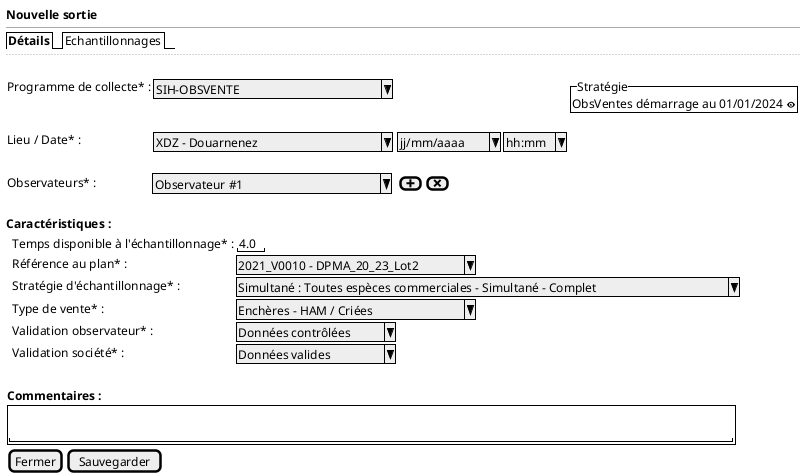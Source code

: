 @startsalt
{
  <b>Nouvelle sortie
  --
  {/ <b>Détails | Echantillonnages }
  ..
  .
  {

      Programme de collecte* :    | { ^SIH-OBSVENTE                ^ } | * | {^"Stratégie"
                                                                                              ObsVentes démarrage au 01/01/2024 <&eye> }
      Lieu / Date* :     | { ^XDZ - Douarnenez            ^ } | { ^ jj/mm/aaaa^  |  ^ hh:mm^ }
      .
      Observateurs* :            | ^ Observateur #1             ^ | { [<&plus>] | [<&x>] }
      .


  }

  <b>Caractéristiques :

  {
      . | Temps disponible à l'échantillonnage* :| "4.0"
      . | Référence au plan* : | ^2021_V0010 - DPMA_20_23_Lot2^
      . | Stratégie d'échantillonnage* : | ^Simultané : Toutes espèces commerciales - Simultané - Complet^
      . | Type de vente* : | ^Enchères - HAM / Criées     ^
      . | Validation observateur* : | ^Données contrôlées^
      . | Validation société* : | ^Données valides   ^
      . | .
  }


  {
     <b>Commentaires :

     {+ .
        "                                                                                          "
     }
  }

  { [Fermer] | [Sauvegarder] }
}
@endsalt
